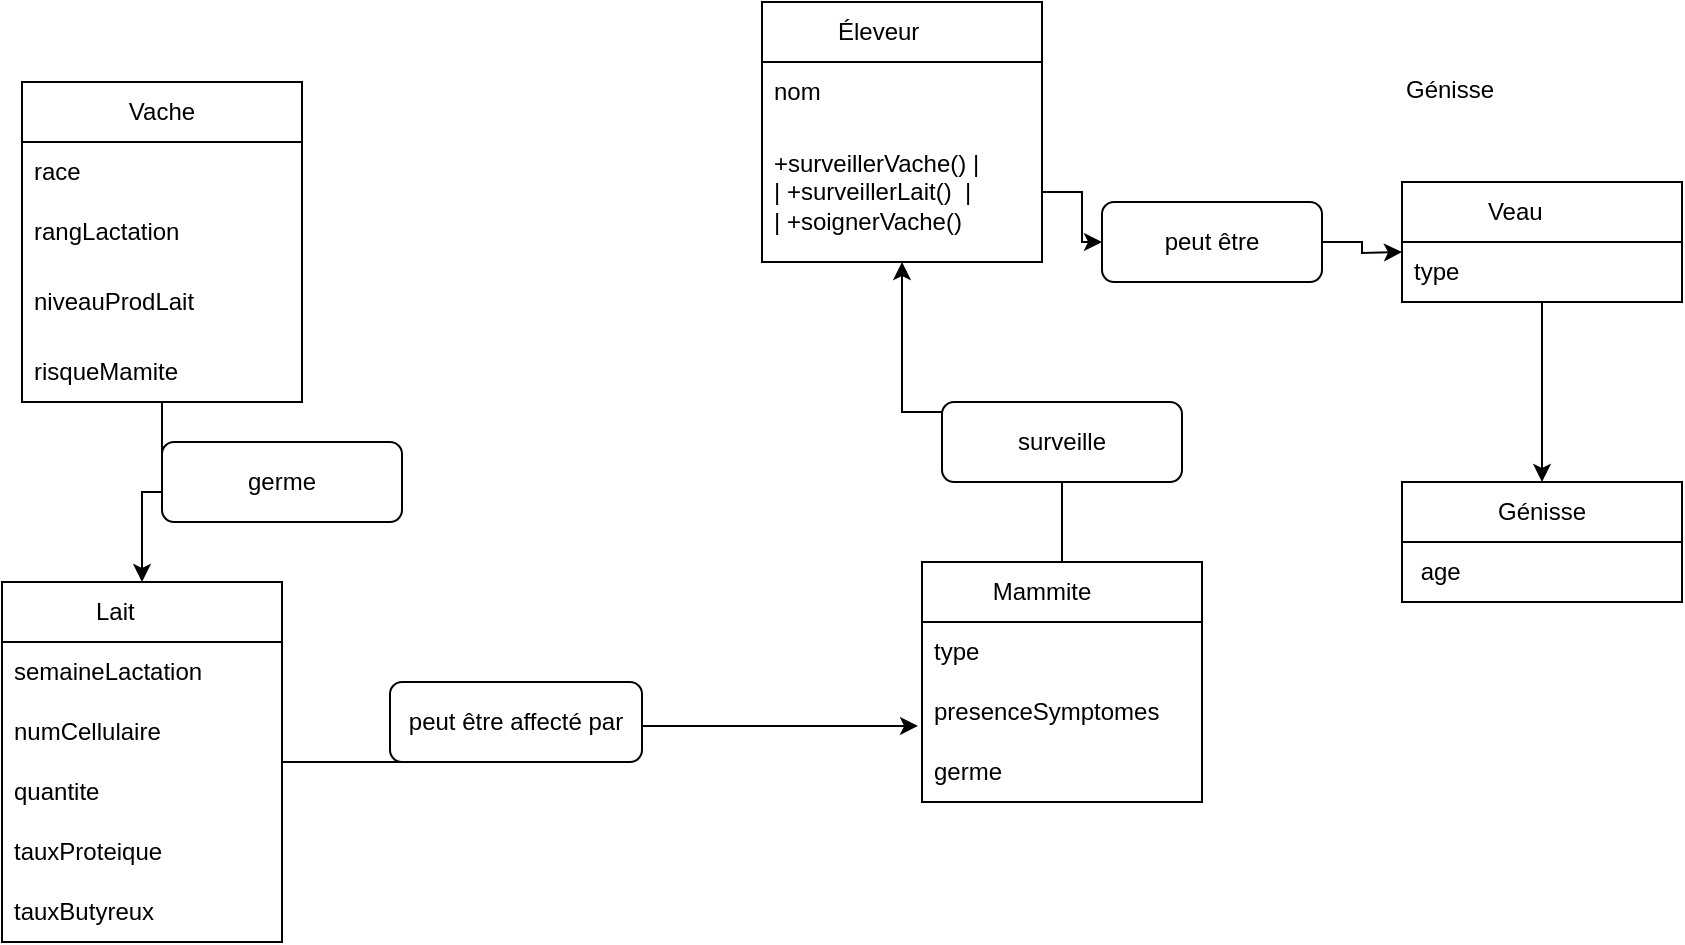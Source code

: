 <mxfile version="24.6.5" type="github">
  <diagram name="Page-1" id="fxIF09uHiyG3X8BWQkWe">
    <mxGraphModel dx="880" dy="469" grid="1" gridSize="10" guides="1" tooltips="1" connect="1" arrows="1" fold="1" page="1" pageScale="1" pageWidth="827" pageHeight="1169" math="0" shadow="0">
      <root>
        <mxCell id="0" />
        <mxCell id="1" parent="0" />
        <mxCell id="QW2y1-o9D00Q1jOCNm4x-34" style="edgeStyle=orthogonalEdgeStyle;rounded=0;orthogonalLoop=1;jettySize=auto;html=1;entryX=0.5;entryY=1;entryDx=0;entryDy=0;" edge="1" parent="1" source="QW2y1-o9D00Q1jOCNm4x-2" target="QW2y1-o9D00Q1jOCNm4x-10">
          <mxGeometry relative="1" as="geometry" />
        </mxCell>
        <mxCell id="QW2y1-o9D00Q1jOCNm4x-2" value="Mammite&amp;nbsp;&amp;nbsp;&amp;nbsp;&amp;nbsp;&amp;nbsp;&amp;nbsp; " style="swimlane;fontStyle=0;childLayout=stackLayout;horizontal=1;startSize=30;horizontalStack=0;resizeParent=1;resizeParentMax=0;resizeLast=0;collapsible=1;marginBottom=0;whiteSpace=wrap;html=1;" vertex="1" parent="1">
          <mxGeometry x="620" y="310" width="140" height="120" as="geometry" />
        </mxCell>
        <mxCell id="QW2y1-o9D00Q1jOCNm4x-3" value="type&amp;nbsp;&amp;nbsp;&amp;nbsp;&amp;nbsp;&amp;nbsp;&amp;nbsp;&amp;nbsp;&amp;nbsp;&amp;nbsp;&amp;nbsp;&amp;nbsp;&amp;nbsp; " style="text;strokeColor=none;fillColor=none;align=left;verticalAlign=middle;spacingLeft=4;spacingRight=4;overflow=hidden;points=[[0,0.5],[1,0.5]];portConstraint=eastwest;rotatable=0;whiteSpace=wrap;html=1;" vertex="1" parent="QW2y1-o9D00Q1jOCNm4x-2">
          <mxGeometry y="30" width="140" height="30" as="geometry" />
        </mxCell>
        <mxCell id="QW2y1-o9D00Q1jOCNm4x-4" value="presenceSymptomes" style="text;strokeColor=none;fillColor=none;align=left;verticalAlign=middle;spacingLeft=4;spacingRight=4;overflow=hidden;points=[[0,0.5],[1,0.5]];portConstraint=eastwest;rotatable=0;whiteSpace=wrap;html=1;" vertex="1" parent="QW2y1-o9D00Q1jOCNm4x-2">
          <mxGeometry y="60" width="140" height="30" as="geometry" />
        </mxCell>
        <mxCell id="QW2y1-o9D00Q1jOCNm4x-5" value="germe&amp;nbsp;&amp;nbsp;&amp;nbsp;&amp;nbsp;&amp;nbsp;&amp;nbsp;&amp;nbsp;&amp;nbsp;&amp;nbsp;&amp;nbsp;&amp;nbsp; " style="text;strokeColor=none;fillColor=none;align=left;verticalAlign=middle;spacingLeft=4;spacingRight=4;overflow=hidden;points=[[0,0.5],[1,0.5]];portConstraint=eastwest;rotatable=0;whiteSpace=wrap;html=1;" vertex="1" parent="QW2y1-o9D00Q1jOCNm4x-2">
          <mxGeometry y="90" width="140" height="30" as="geometry" />
        </mxCell>
        <mxCell id="QW2y1-o9D00Q1jOCNm4x-30" style="edgeStyle=orthogonalEdgeStyle;rounded=0;orthogonalLoop=1;jettySize=auto;html=1;entryX=0.5;entryY=0;entryDx=0;entryDy=0;" edge="1" parent="1" source="QW2y1-o9D00Q1jOCNm4x-6" target="QW2y1-o9D00Q1jOCNm4x-14">
          <mxGeometry relative="1" as="geometry" />
        </mxCell>
        <mxCell id="QW2y1-o9D00Q1jOCNm4x-6" value="  Vache " style="swimlane;fontStyle=0;childLayout=stackLayout;horizontal=1;startSize=30;horizontalStack=0;resizeParent=1;resizeParentMax=0;resizeLast=0;collapsible=1;marginBottom=0;whiteSpace=wrap;html=1;" vertex="1" parent="1">
          <mxGeometry x="170" y="70" width="140" height="160" as="geometry">
            <mxRectangle x="170" y="70" width="70" height="30" as="alternateBounds" />
          </mxGeometry>
        </mxCell>
        <mxCell id="QW2y1-o9D00Q1jOCNm4x-7" value="race" style="text;strokeColor=none;fillColor=none;align=left;verticalAlign=middle;spacingLeft=4;spacingRight=4;overflow=hidden;points=[[0,0.5],[1,0.5]];portConstraint=eastwest;rotatable=0;whiteSpace=wrap;html=1;" vertex="1" parent="QW2y1-o9D00Q1jOCNm4x-6">
          <mxGeometry y="30" width="140" height="30" as="geometry" />
        </mxCell>
        <mxCell id="QW2y1-o9D00Q1jOCNm4x-8" value="rangLactation" style="text;strokeColor=none;fillColor=none;align=left;verticalAlign=middle;spacingLeft=4;spacingRight=4;overflow=hidden;points=[[0,0.5],[1,0.5]];portConstraint=eastwest;rotatable=0;whiteSpace=wrap;html=1;" vertex="1" parent="QW2y1-o9D00Q1jOCNm4x-6">
          <mxGeometry y="60" width="140" height="30" as="geometry" />
        </mxCell>
        <mxCell id="QW2y1-o9D00Q1jOCNm4x-9" value="niveauProdLait" style="text;strokeColor=none;fillColor=none;align=left;verticalAlign=middle;spacingLeft=4;spacingRight=4;overflow=hidden;points=[[0,0.5],[1,0.5]];portConstraint=eastwest;rotatable=0;whiteSpace=wrap;html=1;" vertex="1" parent="QW2y1-o9D00Q1jOCNm4x-6">
          <mxGeometry y="90" width="140" height="40" as="geometry" />
        </mxCell>
        <mxCell id="QW2y1-o9D00Q1jOCNm4x-20" value="risqueMamite" style="text;strokeColor=none;fillColor=none;align=left;verticalAlign=middle;spacingLeft=4;spacingRight=4;overflow=hidden;points=[[0,0.5],[1,0.5]];portConstraint=eastwest;rotatable=0;whiteSpace=wrap;html=1;" vertex="1" parent="QW2y1-o9D00Q1jOCNm4x-6">
          <mxGeometry y="130" width="140" height="30" as="geometry" />
        </mxCell>
        <mxCell id="QW2y1-o9D00Q1jOCNm4x-10" value="Éleveur&amp;nbsp;&amp;nbsp;&amp;nbsp;&amp;nbsp;&amp;nbsp;&amp;nbsp;&amp;nbsp; " style="swimlane;fontStyle=0;childLayout=stackLayout;horizontal=1;startSize=30;horizontalStack=0;resizeParent=1;resizeParentMax=0;resizeLast=0;collapsible=1;marginBottom=0;whiteSpace=wrap;html=1;" vertex="1" parent="1">
          <mxGeometry x="540" y="30" width="140" height="130" as="geometry" />
        </mxCell>
        <mxCell id="QW2y1-o9D00Q1jOCNm4x-11" value="nom" style="text;strokeColor=none;fillColor=none;align=left;verticalAlign=middle;spacingLeft=4;spacingRight=4;overflow=hidden;points=[[0,0.5],[1,0.5]];portConstraint=eastwest;rotatable=0;whiteSpace=wrap;html=1;" vertex="1" parent="QW2y1-o9D00Q1jOCNm4x-10">
          <mxGeometry y="30" width="140" height="30" as="geometry" />
        </mxCell>
        <mxCell id="QW2y1-o9D00Q1jOCNm4x-13" value="+surveillerVache() |&lt;br&gt;| +surveillerLait()&amp;nbsp; |&lt;br&gt;| +soignerVache() " style="text;strokeColor=none;fillColor=none;align=left;verticalAlign=middle;spacingLeft=4;spacingRight=4;overflow=hidden;points=[[0,0.5],[1,0.5]];portConstraint=eastwest;rotatable=0;whiteSpace=wrap;html=1;" vertex="1" parent="QW2y1-o9D00Q1jOCNm4x-10">
          <mxGeometry y="60" width="140" height="70" as="geometry" />
        </mxCell>
        <mxCell id="QW2y1-o9D00Q1jOCNm4x-32" style="edgeStyle=orthogonalEdgeStyle;rounded=0;orthogonalLoop=1;jettySize=auto;html=1;entryX=-0.014;entryY=0.733;entryDx=0;entryDy=0;entryPerimeter=0;" edge="1" parent="1" source="QW2y1-o9D00Q1jOCNm4x-14" target="QW2y1-o9D00Q1jOCNm4x-4">
          <mxGeometry relative="1" as="geometry">
            <mxPoint x="600" y="390" as="targetPoint" />
          </mxGeometry>
        </mxCell>
        <mxCell id="QW2y1-o9D00Q1jOCNm4x-14" value="Lait&amp;nbsp;&amp;nbsp;&amp;nbsp;&amp;nbsp;&amp;nbsp;&amp;nbsp;&amp;nbsp;&amp;nbsp; " style="swimlane;fontStyle=0;childLayout=stackLayout;horizontal=1;startSize=30;horizontalStack=0;resizeParent=1;resizeParentMax=0;resizeLast=0;collapsible=1;marginBottom=0;whiteSpace=wrap;html=1;" vertex="1" parent="1">
          <mxGeometry x="160" y="320" width="140" height="180" as="geometry" />
        </mxCell>
        <mxCell id="QW2y1-o9D00Q1jOCNm4x-15" value="semaineLactation" style="text;strokeColor=none;fillColor=none;align=left;verticalAlign=middle;spacingLeft=4;spacingRight=4;overflow=hidden;points=[[0,0.5],[1,0.5]];portConstraint=eastwest;rotatable=0;whiteSpace=wrap;html=1;" vertex="1" parent="QW2y1-o9D00Q1jOCNm4x-14">
          <mxGeometry y="30" width="140" height="30" as="geometry" />
        </mxCell>
        <mxCell id="QW2y1-o9D00Q1jOCNm4x-16" value="numCellulaire&amp;nbsp;&amp;nbsp;&amp;nbsp; " style="text;strokeColor=none;fillColor=none;align=left;verticalAlign=middle;spacingLeft=4;spacingRight=4;overflow=hidden;points=[[0,0.5],[1,0.5]];portConstraint=eastwest;rotatable=0;whiteSpace=wrap;html=1;" vertex="1" parent="QW2y1-o9D00Q1jOCNm4x-14">
          <mxGeometry y="60" width="140" height="30" as="geometry" />
        </mxCell>
        <mxCell id="QW2y1-o9D00Q1jOCNm4x-17" value="quantite&amp;nbsp;&amp;nbsp;&amp;nbsp;&amp;nbsp;&amp;nbsp;&amp;nbsp;&amp;nbsp;&amp;nbsp; " style="text;strokeColor=none;fillColor=none;align=left;verticalAlign=middle;spacingLeft=4;spacingRight=4;overflow=hidden;points=[[0,0.5],[1,0.5]];portConstraint=eastwest;rotatable=0;whiteSpace=wrap;html=1;" vertex="1" parent="QW2y1-o9D00Q1jOCNm4x-14">
          <mxGeometry y="90" width="140" height="30" as="geometry" />
        </mxCell>
        <mxCell id="QW2y1-o9D00Q1jOCNm4x-28" value="tauxProteique&amp;nbsp;&amp;nbsp;&amp;nbsp; " style="text;strokeColor=none;fillColor=none;align=left;verticalAlign=middle;spacingLeft=4;spacingRight=4;overflow=hidden;points=[[0,0.5],[1,0.5]];portConstraint=eastwest;rotatable=0;whiteSpace=wrap;html=1;" vertex="1" parent="QW2y1-o9D00Q1jOCNm4x-14">
          <mxGeometry y="120" width="140" height="30" as="geometry" />
        </mxCell>
        <mxCell id="QW2y1-o9D00Q1jOCNm4x-29" value="tauxButyreux&amp;nbsp;&amp;nbsp;&amp;nbsp;&amp;nbsp; " style="text;strokeColor=none;fillColor=none;align=left;verticalAlign=middle;spacingLeft=4;spacingRight=4;overflow=hidden;points=[[0,0.5],[1,0.5]];portConstraint=eastwest;rotatable=0;whiteSpace=wrap;html=1;" vertex="1" parent="QW2y1-o9D00Q1jOCNm4x-14">
          <mxGeometry y="150" width="140" height="30" as="geometry" />
        </mxCell>
        <mxCell id="QW2y1-o9D00Q1jOCNm4x-31" value="germe" style="rounded=1;whiteSpace=wrap;html=1;" vertex="1" parent="1">
          <mxGeometry x="240" y="250" width="120" height="40" as="geometry" />
        </mxCell>
        <mxCell id="QW2y1-o9D00Q1jOCNm4x-33" value="peut être affecté par" style="rounded=1;whiteSpace=wrap;html=1;" vertex="1" parent="1">
          <mxGeometry x="354" y="370" width="126" height="40" as="geometry" />
        </mxCell>
        <mxCell id="QW2y1-o9D00Q1jOCNm4x-35" value="surveille" style="rounded=1;whiteSpace=wrap;html=1;" vertex="1" parent="1">
          <mxGeometry x="630" y="230" width="120" height="40" as="geometry" />
        </mxCell>
        <mxCell id="QW2y1-o9D00Q1jOCNm4x-51" style="edgeStyle=orthogonalEdgeStyle;rounded=0;orthogonalLoop=1;jettySize=auto;html=1;entryX=0.5;entryY=0;entryDx=0;entryDy=0;" edge="1" parent="1" source="QW2y1-o9D00Q1jOCNm4x-40" target="QW2y1-o9D00Q1jOCNm4x-48">
          <mxGeometry relative="1" as="geometry" />
        </mxCell>
        <mxCell id="QW2y1-o9D00Q1jOCNm4x-40" value="Veau&amp;nbsp;&amp;nbsp;&amp;nbsp;&amp;nbsp;&amp;nbsp;&amp;nbsp;&amp;nbsp;&amp;nbsp; " style="swimlane;fontStyle=0;childLayout=stackLayout;horizontal=1;startSize=30;horizontalStack=0;resizeParent=1;resizeParentMax=0;resizeLast=0;collapsible=1;marginBottom=0;whiteSpace=wrap;html=1;" vertex="1" parent="1">
          <mxGeometry x="860" y="120" width="140" height="60" as="geometry" />
        </mxCell>
        <mxCell id="QW2y1-o9D00Q1jOCNm4x-41" value="type&amp;nbsp;&amp;nbsp;&amp;nbsp;&amp;nbsp;&amp;nbsp;&amp;nbsp;&amp;nbsp;&amp;nbsp;&amp;nbsp;&amp;nbsp;&amp;nbsp;&amp;nbsp; " style="text;strokeColor=none;fillColor=none;align=left;verticalAlign=middle;spacingLeft=4;spacingRight=4;overflow=hidden;points=[[0,0.5],[1,0.5]];portConstraint=eastwest;rotatable=0;whiteSpace=wrap;html=1;" vertex="1" parent="QW2y1-o9D00Q1jOCNm4x-40">
          <mxGeometry y="30" width="140" height="30" as="geometry" />
        </mxCell>
        <mxCell id="QW2y1-o9D00Q1jOCNm4x-46" value="" style="edgeStyle=orthogonalEdgeStyle;rounded=0;orthogonalLoop=1;jettySize=auto;html=1;" edge="1" parent="1" source="QW2y1-o9D00Q1jOCNm4x-43">
          <mxGeometry relative="1" as="geometry">
            <mxPoint x="860" y="155" as="targetPoint" />
          </mxGeometry>
        </mxCell>
        <mxCell id="QW2y1-o9D00Q1jOCNm4x-43" value="peut être" style="rounded=1;whiteSpace=wrap;html=1;" vertex="1" parent="1">
          <mxGeometry x="710" y="130" width="110" height="40" as="geometry" />
        </mxCell>
        <mxCell id="QW2y1-o9D00Q1jOCNm4x-45" style="edgeStyle=orthogonalEdgeStyle;rounded=0;orthogonalLoop=1;jettySize=auto;html=1;" edge="1" parent="1" source="QW2y1-o9D00Q1jOCNm4x-13" target="QW2y1-o9D00Q1jOCNm4x-43">
          <mxGeometry relative="1" as="geometry" />
        </mxCell>
        <mxCell id="QW2y1-o9D00Q1jOCNm4x-47" value="Génisse" style="text;whiteSpace=wrap;" vertex="1" parent="1">
          <mxGeometry x="860" y="60" width="80" height="40" as="geometry" />
        </mxCell>
        <mxCell id="QW2y1-o9D00Q1jOCNm4x-48" value="Génisse" style="swimlane;fontStyle=0;childLayout=stackLayout;horizontal=1;startSize=30;horizontalStack=0;resizeParent=1;resizeParentMax=0;resizeLast=0;collapsible=1;marginBottom=0;whiteSpace=wrap;html=1;" vertex="1" parent="1">
          <mxGeometry x="860" y="270" width="140" height="60" as="geometry" />
        </mxCell>
        <mxCell id="QW2y1-o9D00Q1jOCNm4x-49" value="&amp;nbsp;age&amp;nbsp;&amp;nbsp; " style="text;strokeColor=none;fillColor=none;align=left;verticalAlign=middle;spacingLeft=4;spacingRight=4;overflow=hidden;points=[[0,0.5],[1,0.5]];portConstraint=eastwest;rotatable=0;whiteSpace=wrap;html=1;" vertex="1" parent="QW2y1-o9D00Q1jOCNm4x-48">
          <mxGeometry y="30" width="140" height="30" as="geometry" />
        </mxCell>
      </root>
    </mxGraphModel>
  </diagram>
</mxfile>
